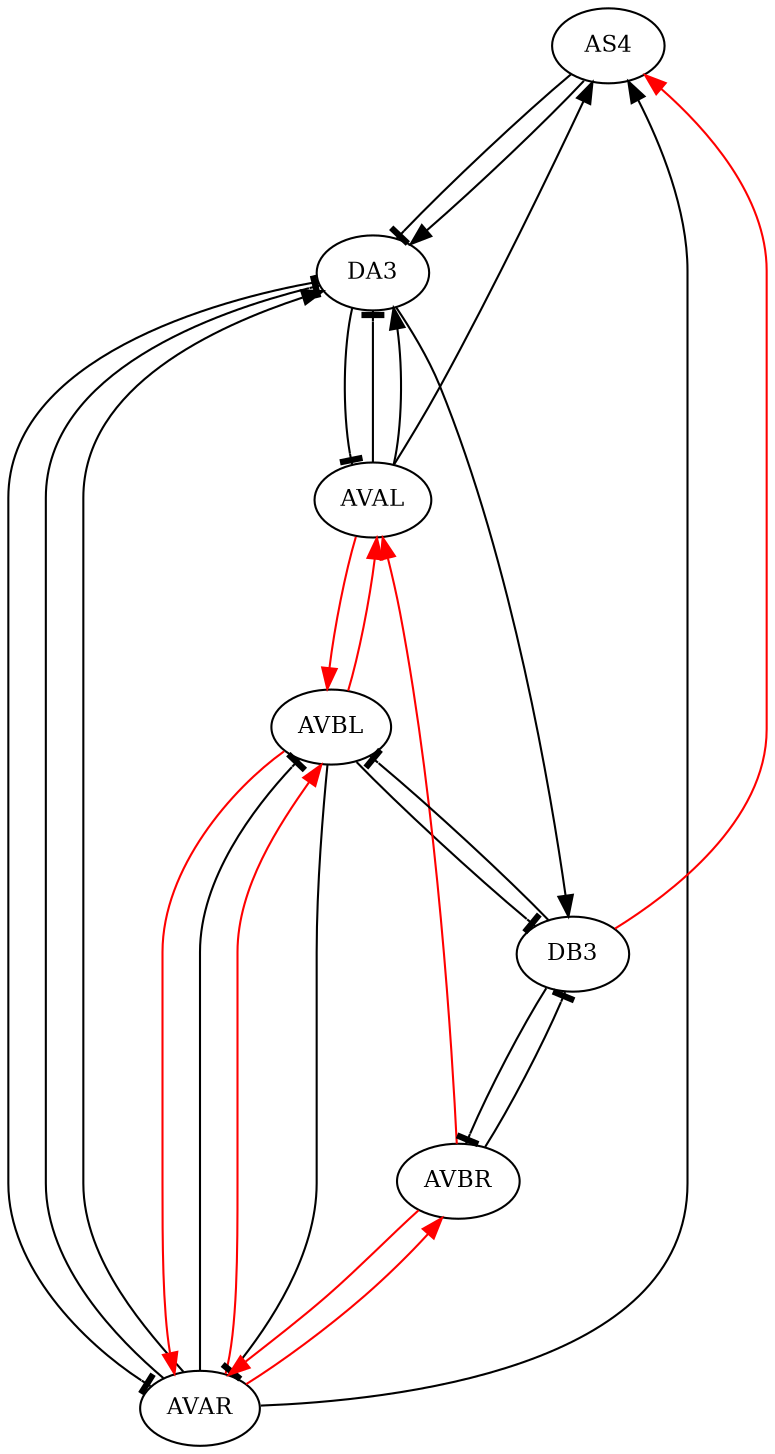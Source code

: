 digraph exp {
node [fontsize=11]; AS4; AVAL; AVAR; AVBL; AVBR; DA3; DB3; 
AVAL -> DA3 [minlen=2 arrowhead="tee"];
AVAR -> AVBL [minlen=2 arrowhead="tee"];
AVAR -> DA3 [minlen=2 arrowhead="tee"];
AVBL -> AVAR [minlen=2 arrowhead="tee"];
AVBL -> DB3 [minlen=2 arrowhead="tee"];
AVBR -> DB3 [minlen=2 arrowhead="tee"];
DA3 -> AVAL [minlen=2 arrowhead="tee"];
DA3 -> AVAR [minlen=2 arrowhead="tee"];
DB3 -> AVBL [minlen=2 arrowhead="tee"];
DB3 -> AVBR [minlen=2 arrowhead="tee"];
AS4 -> DA3 [minlen=2 arrowhead="tee"];
AVAL -> AVBL [minlen=2 color=red];
AVAL -> DA3 [minlen=2];
AVAL -> AS4 [minlen=2];
AVAR -> AVBL [minlen=2 color=red];
AVAR -> AVBR [minlen=2 color=red];
AVAR -> DA3 [minlen=2];
AVAR -> AS4 [minlen=2];
AVBL -> AVAL [minlen=2 color=red];
AVBL -> AVAR [minlen=2 color=red];
AVBR -> AVAL [minlen=2 color=red];
AVBR -> AVAR [minlen=2 color=red];
DA3 -> DB3 [minlen=2];
DB3 -> AS4 [minlen=2 color=red];
AS4 -> DA3 [minlen=2];
splines=true;sep="+25,25";overlap=false
fontsize=12;
}